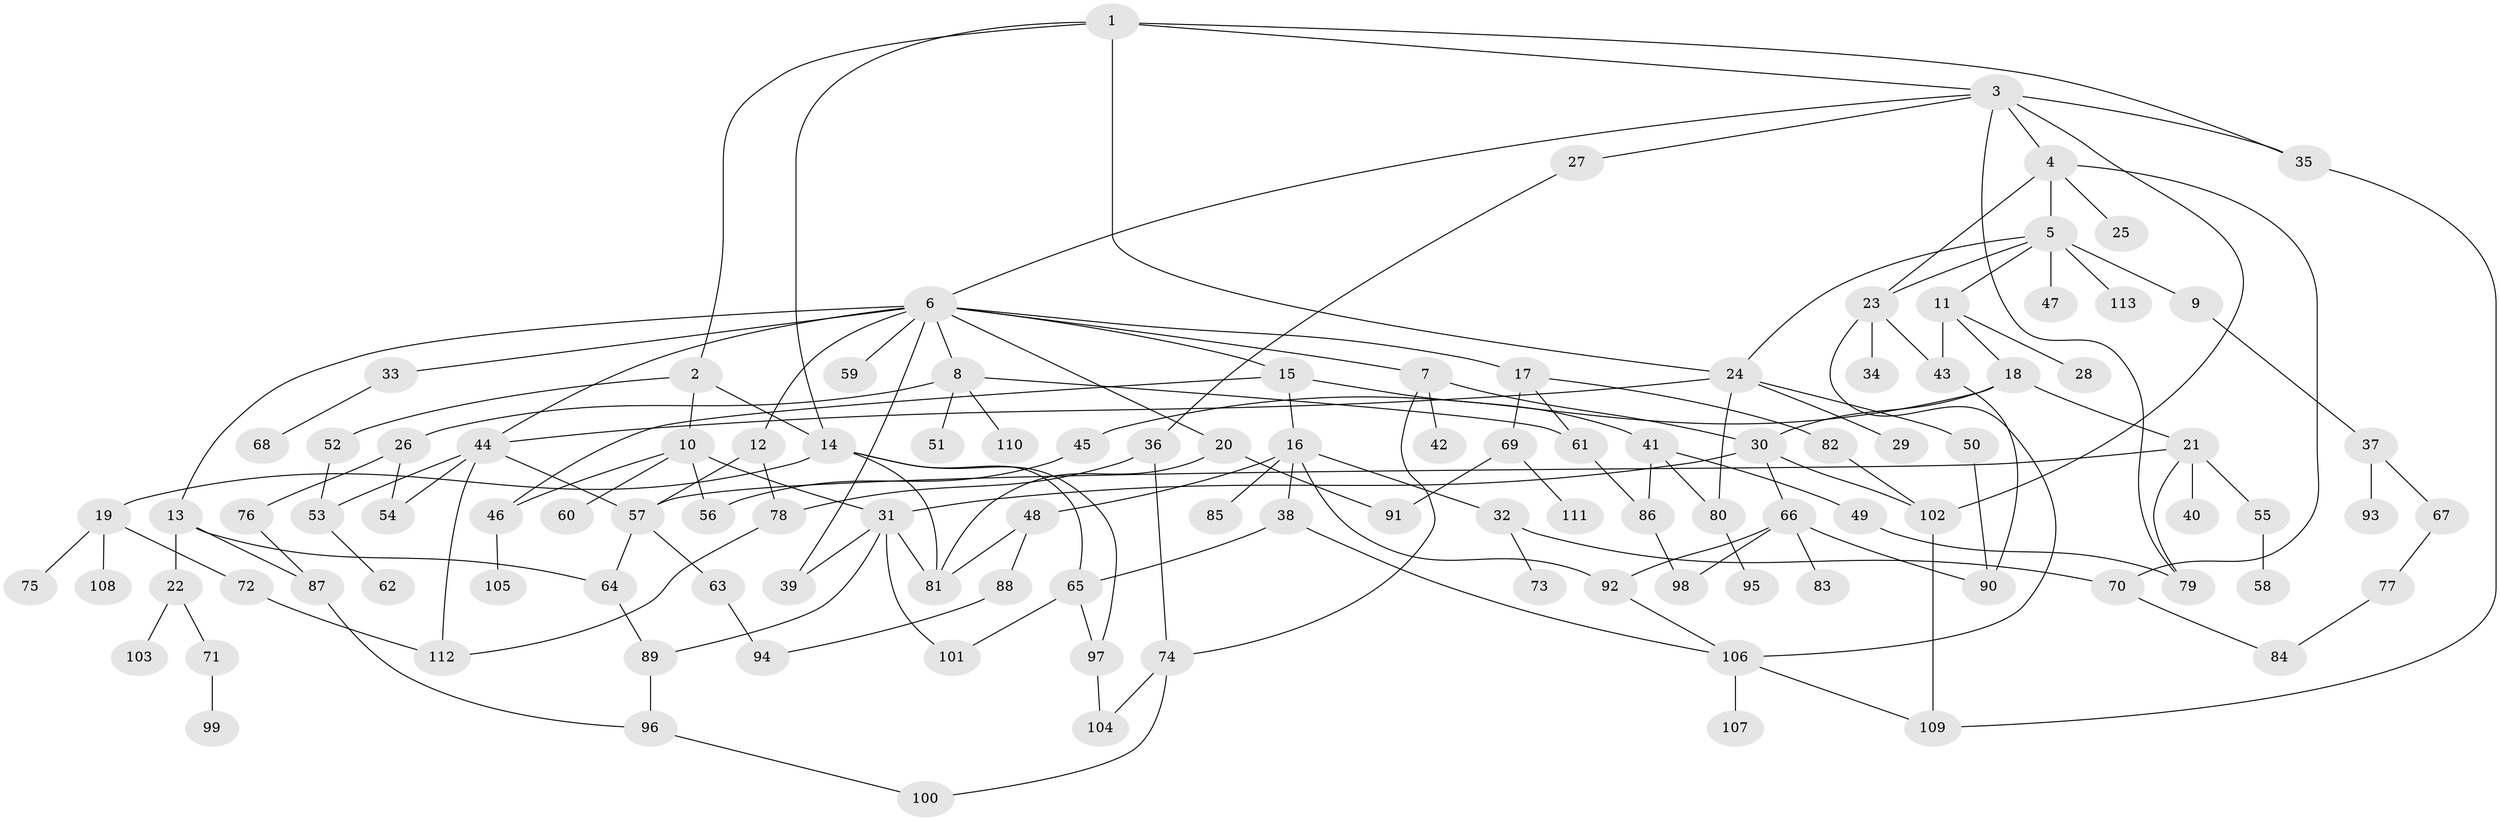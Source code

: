 // Generated by graph-tools (version 1.1) at 2025/42/03/09/25 04:42:45]
// undirected, 113 vertices, 162 edges
graph export_dot {
graph [start="1"]
  node [color=gray90,style=filled];
  1;
  2;
  3;
  4;
  5;
  6;
  7;
  8;
  9;
  10;
  11;
  12;
  13;
  14;
  15;
  16;
  17;
  18;
  19;
  20;
  21;
  22;
  23;
  24;
  25;
  26;
  27;
  28;
  29;
  30;
  31;
  32;
  33;
  34;
  35;
  36;
  37;
  38;
  39;
  40;
  41;
  42;
  43;
  44;
  45;
  46;
  47;
  48;
  49;
  50;
  51;
  52;
  53;
  54;
  55;
  56;
  57;
  58;
  59;
  60;
  61;
  62;
  63;
  64;
  65;
  66;
  67;
  68;
  69;
  70;
  71;
  72;
  73;
  74;
  75;
  76;
  77;
  78;
  79;
  80;
  81;
  82;
  83;
  84;
  85;
  86;
  87;
  88;
  89;
  90;
  91;
  92;
  93;
  94;
  95;
  96;
  97;
  98;
  99;
  100;
  101;
  102;
  103;
  104;
  105;
  106;
  107;
  108;
  109;
  110;
  111;
  112;
  113;
  1 -- 2;
  1 -- 3;
  1 -- 14;
  1 -- 35;
  1 -- 24;
  2 -- 10;
  2 -- 52;
  2 -- 14;
  3 -- 4;
  3 -- 6;
  3 -- 27;
  3 -- 79;
  3 -- 35;
  3 -- 102;
  4 -- 5;
  4 -- 23;
  4 -- 25;
  4 -- 70;
  5 -- 9;
  5 -- 11;
  5 -- 24;
  5 -- 47;
  5 -- 113;
  5 -- 23;
  6 -- 7;
  6 -- 8;
  6 -- 12;
  6 -- 13;
  6 -- 15;
  6 -- 17;
  6 -- 20;
  6 -- 33;
  6 -- 39;
  6 -- 59;
  6 -- 44;
  7 -- 42;
  7 -- 74;
  7 -- 30;
  8 -- 26;
  8 -- 51;
  8 -- 110;
  8 -- 61;
  9 -- 37;
  10 -- 31;
  10 -- 46;
  10 -- 60;
  10 -- 56;
  11 -- 18;
  11 -- 28;
  11 -- 43;
  12 -- 78;
  12 -- 57;
  13 -- 22;
  13 -- 64;
  13 -- 87;
  14 -- 19;
  14 -- 65;
  14 -- 97;
  14 -- 81;
  15 -- 16;
  15 -- 41;
  15 -- 46;
  16 -- 32;
  16 -- 38;
  16 -- 48;
  16 -- 85;
  16 -- 92;
  17 -- 61;
  17 -- 69;
  17 -- 82;
  18 -- 21;
  18 -- 30;
  18 -- 45;
  19 -- 72;
  19 -- 75;
  19 -- 108;
  20 -- 91;
  20 -- 81;
  21 -- 40;
  21 -- 55;
  21 -- 79;
  21 -- 57;
  22 -- 71;
  22 -- 103;
  23 -- 34;
  23 -- 43;
  23 -- 106;
  24 -- 29;
  24 -- 44;
  24 -- 50;
  24 -- 80;
  26 -- 54;
  26 -- 76;
  27 -- 36;
  30 -- 66;
  30 -- 102;
  30 -- 31;
  31 -- 89;
  31 -- 101;
  31 -- 39;
  31 -- 81;
  32 -- 73;
  32 -- 70;
  33 -- 68;
  35 -- 109;
  36 -- 78;
  36 -- 74;
  37 -- 67;
  37 -- 93;
  38 -- 106;
  38 -- 65;
  41 -- 49;
  41 -- 86;
  41 -- 80;
  43 -- 90;
  44 -- 57;
  44 -- 112;
  44 -- 53;
  44 -- 54;
  45 -- 56;
  46 -- 105;
  48 -- 81;
  48 -- 88;
  49 -- 79;
  50 -- 90;
  52 -- 53;
  53 -- 62;
  55 -- 58;
  57 -- 63;
  57 -- 64;
  61 -- 86;
  63 -- 94;
  64 -- 89;
  65 -- 101;
  65 -- 97;
  66 -- 83;
  66 -- 90;
  66 -- 92;
  66 -- 98;
  67 -- 77;
  69 -- 111;
  69 -- 91;
  70 -- 84;
  71 -- 99;
  72 -- 112;
  74 -- 100;
  74 -- 104;
  76 -- 87;
  77 -- 84;
  78 -- 112;
  80 -- 95;
  82 -- 102;
  86 -- 98;
  87 -- 96;
  88 -- 94;
  89 -- 96;
  92 -- 106;
  96 -- 100;
  97 -- 104;
  102 -- 109;
  106 -- 107;
  106 -- 109;
}
